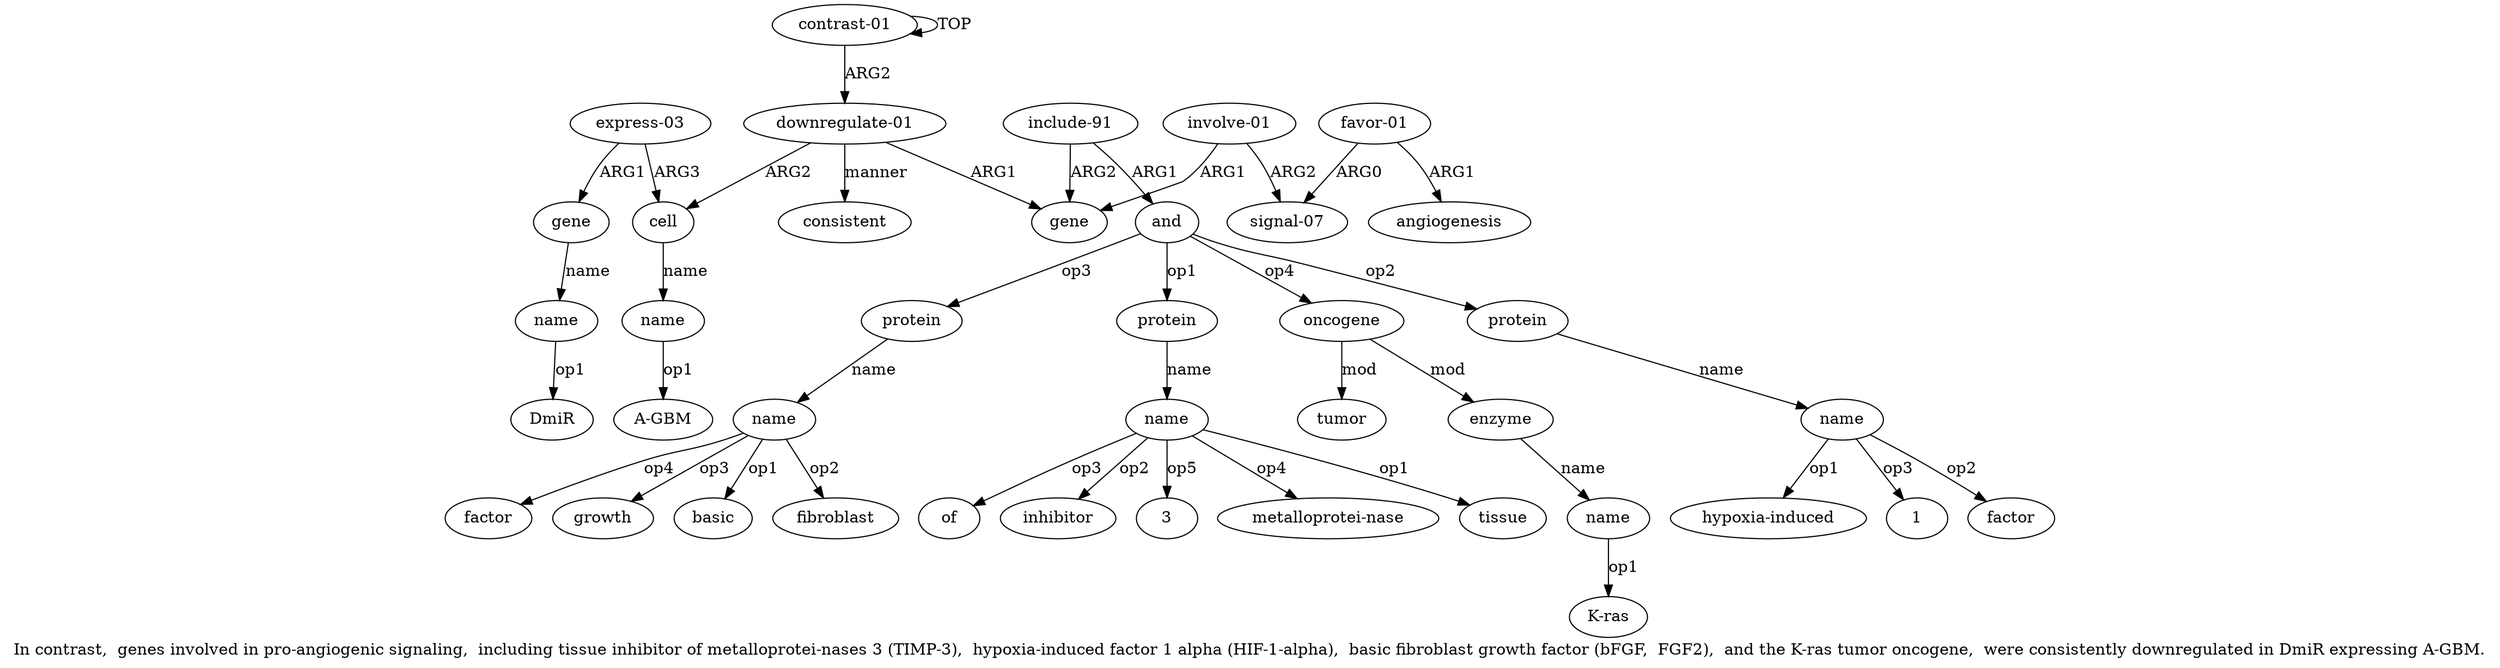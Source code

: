 digraph  {
	graph [label="In contrast,  genes involved in pro-angiogenic signaling,  including tissue inhibitor of metalloprotei-nases 3 (TIMP-3),  hypoxia-induced \
factor 1 alpha (HIF-1-alpha),  basic fibroblast growth factor (bFGF,  FGF2),  and the K-ras tumor oncogene,  were consistently downregulated \
in DmiR expressing A-GBM."];
	node [label="\N"];
	a20	 [color=black,
		gold_ind=20,
		gold_label=name,
		label=name,
		test_ind=20,
		test_label=name];
	"a20 A-GBM"	 [color=black,
		gold_ind=-1,
		gold_label="A-GBM",
		label="A-GBM",
		test_ind=-1,
		test_label="A-GBM"];
	a20 -> "a20 A-GBM" [key=0,
	color=black,
	gold_label=op1,
	label=op1,
	test_label=op1];
a21 [color=black,
	gold_ind=21,
	gold_label="express-03",
	label="express-03",
	test_ind=21,
	test_label="express-03"];
a22 [color=black,
	gold_ind=22,
	gold_label=gene,
	label=gene,
	test_ind=22,
	test_label=gene];
a21 -> a22 [key=0,
color=black,
gold_label=ARG1,
label=ARG1,
test_label=ARG1];
a19 [color=black,
gold_ind=19,
gold_label=cell,
label=cell,
test_ind=19,
test_label=cell];
a21 -> a19 [key=0,
color=black,
gold_label=ARG3,
label=ARG3,
test_label=ARG3];
a23 [color=black,
gold_ind=23,
gold_label=name,
label=name,
test_ind=23,
test_label=name];
a22 -> a23 [key=0,
color=black,
gold_label=name,
label=name,
test_label=name];
"a23 DmiR" [color=black,
gold_ind=-1,
gold_label=DmiR,
label=DmiR,
test_ind=-1,
test_label=DmiR];
a23 -> "a23 DmiR" [key=0,
color=black,
gold_label=op1,
label=op1,
test_label=op1];
a24 [color=black,
gold_ind=24,
gold_label=consistent,
label=consistent,
test_ind=24,
test_label=consistent];
"a10 tissue" [color=black,
gold_ind=-1,
gold_label=tissue,
label=tissue,
test_ind=-1,
test_label=tissue];
"a14 growth" [color=black,
gold_ind=-1,
gold_label=growth,
label=growth,
test_ind=-1,
test_label=growth];
"a10 of" [color=black,
gold_ind=-1,
gold_label=of,
label=of,
test_ind=-1,
test_label=of];
"a14 basic" [color=black,
gold_ind=-1,
gold_label=basic,
label=basic,
test_ind=-1,
test_label=basic];
"a10 inhibitor" [color=black,
gold_ind=-1,
gold_label=inhibitor,
label=inhibitor,
test_ind=-1,
test_label=inhibitor];
"a17 K-ras" [color=black,
gold_ind=-1,
gold_label="K-ras",
label="K-ras",
test_ind=-1,
test_label="K-ras"];
a15 [color=black,
gold_ind=15,
gold_label=oncogene,
label=oncogene,
test_ind=15,
test_label=oncogene];
a16 [color=black,
gold_ind=16,
gold_label=enzyme,
label=enzyme,
test_ind=16,
test_label=enzyme];
a15 -> a16 [key=0,
color=black,
gold_label=mod,
label=mod,
test_label=mod];
a18 [color=black,
gold_ind=18,
gold_label=tumor,
label=tumor,
test_ind=18,
test_label=tumor];
a15 -> a18 [key=0,
color=black,
gold_label=mod,
label=mod,
test_label=mod];
a14 [color=black,
gold_ind=14,
gold_label=name,
label=name,
test_ind=14,
test_label=name];
a14 -> "a14 growth" [key=0,
color=black,
gold_label=op3,
label=op3,
test_label=op3];
a14 -> "a14 basic" [key=0,
color=black,
gold_label=op1,
label=op1,
test_label=op1];
"a14 fibroblast" [color=black,
gold_ind=-1,
gold_label=fibroblast,
label=fibroblast,
test_ind=-1,
test_label=fibroblast];
a14 -> "a14 fibroblast" [key=0,
color=black,
gold_label=op2,
label=op2,
test_label=op2];
"a14 factor" [color=black,
gold_ind=-1,
gold_label=factor,
label=factor,
test_ind=-1,
test_label=factor];
a14 -> "a14 factor" [key=0,
color=black,
gold_label=op4,
label=op4,
test_label=op4];
a17 [color=black,
gold_ind=17,
gold_label=name,
label=name,
test_ind=17,
test_label=name];
a17 -> "a17 K-ras" [key=0,
color=black,
gold_label=op1,
label=op1,
test_label=op1];
a16 -> a17 [key=0,
color=black,
gold_label=name,
label=name,
test_label=name];
a11 [color=black,
gold_ind=11,
gold_label=protein,
label=protein,
test_ind=11,
test_label=protein];
a12 [color=black,
gold_ind=12,
gold_label=name,
label=name,
test_ind=12,
test_label=name];
a11 -> a12 [key=0,
color=black,
gold_label=name,
label=name,
test_label=name];
a10 [color=black,
gold_ind=10,
gold_label=name,
label=name,
test_ind=10,
test_label=name];
a10 -> "a10 tissue" [key=0,
color=black,
gold_label=op1,
label=op1,
test_label=op1];
a10 -> "a10 of" [key=0,
color=black,
gold_label=op3,
label=op3,
test_label=op3];
a10 -> "a10 inhibitor" [key=0,
color=black,
gold_label=op2,
label=op2,
test_label=op2];
"a10 3" [color=black,
gold_ind=-1,
gold_label=3,
label=3,
test_ind=-1,
test_label=3];
a10 -> "a10 3" [key=0,
color=black,
gold_label=op5,
label=op5,
test_label=op5];
"a10 metalloprotei-nase" [color=black,
gold_ind=-1,
gold_label="metalloprotei-nase",
label="metalloprotei-nase",
test_ind=-1,
test_label="metalloprotei-nase"];
a10 -> "a10 metalloprotei-nase" [key=0,
color=black,
gold_label=op4,
label=op4,
test_label=op4];
a13 [color=black,
gold_ind=13,
gold_label=protein,
label=protein,
test_ind=13,
test_label=protein];
a13 -> a14 [key=0,
color=black,
gold_label=name,
label=name,
test_label=name];
"a12 hypoxia-induced" [color=black,
gold_ind=-1,
gold_label="hypoxia-induced",
label="hypoxia-induced",
test_ind=-1,
test_label="hypoxia-induced"];
a12 -> "a12 hypoxia-induced" [key=0,
color=black,
gold_label=op1,
label=op1,
test_label=op1];
"a12 1" [color=black,
gold_ind=-1,
gold_label=1,
label=1,
test_ind=-1,
test_label=1];
a12 -> "a12 1" [key=0,
color=black,
gold_label=op3,
label=op3,
test_label=op3];
"a12 factor" [color=black,
gold_ind=-1,
gold_label=factor,
label=factor,
test_ind=-1,
test_label=factor];
a12 -> "a12 factor" [key=0,
color=black,
gold_label=op2,
label=op2,
test_label=op2];
a19 -> a20 [key=0,
color=black,
gold_label=name,
label=name,
test_label=name];
a1 [color=black,
gold_ind=1,
gold_label="downregulate-01",
label="downregulate-01",
test_ind=1,
test_label="downregulate-01"];
a1 -> a24 [key=0,
color=black,
gold_label=manner,
label=manner,
test_label=manner];
a1 -> a19 [key=0,
color=black,
gold_label=ARG2,
label=ARG2,
test_label=ARG2];
a2 [color=black,
gold_ind=2,
gold_label=gene,
label=gene,
test_ind=2,
test_label=gene];
a1 -> a2 [key=0,
color=black,
gold_label=ARG1,
label=ARG1,
test_label=ARG1];
a0 [color=black,
gold_ind=0,
gold_label="contrast-01",
label="contrast-01",
test_ind=0,
test_label="contrast-01"];
a0 -> a1 [key=0,
color=black,
gold_label=ARG2,
label=ARG2,
test_label=ARG2];
a0 -> a0 [key=0,
color=black,
gold_label=TOP,
label=TOP,
test_label=TOP];
a3 [color=black,
gold_ind=3,
gold_label="involve-01",
label="involve-01",
test_ind=3,
test_label="involve-01"];
a3 -> a2 [key=0,
color=black,
gold_label=ARG1,
label=ARG1,
test_label=ARG1];
a4 [color=black,
gold_ind=4,
gold_label="signal-07",
label="signal-07",
test_ind=4,
test_label="signal-07"];
a3 -> a4 [key=0,
color=black,
gold_label=ARG2,
label=ARG2,
test_label=ARG2];
a5 [color=black,
gold_ind=5,
gold_label="favor-01",
label="favor-01",
test_ind=5,
test_label="favor-01"];
a5 -> a4 [key=0,
color=black,
gold_label=ARG0,
label=ARG0,
test_label=ARG0];
a6 [color=black,
gold_ind=6,
gold_label=angiogenesis,
label=angiogenesis,
test_ind=6,
test_label=angiogenesis];
a5 -> a6 [key=0,
color=black,
gold_label=ARG1,
label=ARG1,
test_label=ARG1];
a7 [color=black,
gold_ind=7,
gold_label="include-91",
label="include-91",
test_ind=7,
test_label="include-91"];
a7 -> a2 [key=0,
color=black,
gold_label=ARG2,
label=ARG2,
test_label=ARG2];
a8 [color=black,
gold_ind=8,
gold_label=and,
label=and,
test_ind=8,
test_label=and];
a7 -> a8 [key=0,
color=black,
gold_label=ARG1,
label=ARG1,
test_label=ARG1];
a9 [color=black,
gold_ind=9,
gold_label=protein,
label=protein,
test_ind=9,
test_label=protein];
a9 -> a10 [key=0,
color=black,
gold_label=name,
label=name,
test_label=name];
a8 -> a15 [key=0,
color=black,
gold_label=op4,
label=op4,
test_label=op4];
a8 -> a11 [key=0,
color=black,
gold_label=op2,
label=op2,
test_label=op2];
a8 -> a13 [key=0,
color=black,
gold_label=op3,
label=op3,
test_label=op3];
a8 -> a9 [key=0,
color=black,
gold_label=op1,
label=op1,
test_label=op1];
}
